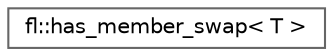 digraph "Graphical Class Hierarchy"
{
 // INTERACTIVE_SVG=YES
 // LATEX_PDF_SIZE
  bgcolor="transparent";
  edge [fontname=Helvetica,fontsize=10,labelfontname=Helvetica,labelfontsize=10];
  node [fontname=Helvetica,fontsize=10,shape=box,height=0.2,width=0.4];
  rankdir="LR";
  Node0 [id="Node000000",label="fl::has_member_swap\< T \>",height=0.2,width=0.4,color="grey40", fillcolor="white", style="filled",URL="$db/d1f/structfl_1_1has__member__swap.html",tooltip=" "];
}
